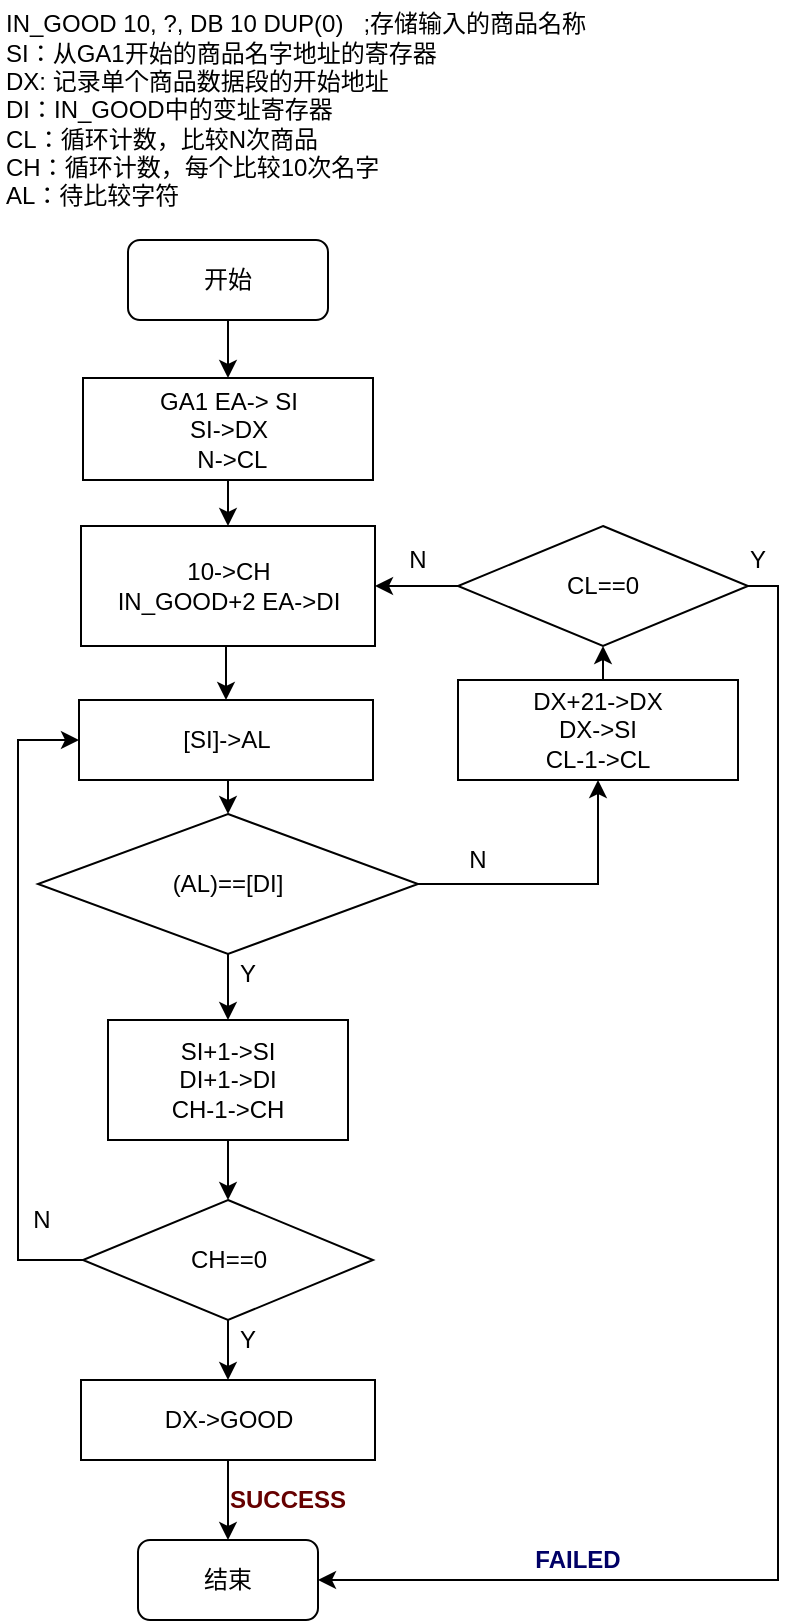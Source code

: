 <mxfile version="12.8.8" type="device"><diagram id="POsL4H6AtmNQdnc-9zwb" name="Page-1"><mxGraphModel dx="414" dy="525" grid="1" gridSize="10" guides="1" tooltips="1" connect="1" arrows="1" fold="1" page="1" pageScale="1" pageWidth="827" pageHeight="1169" math="0" shadow="0"><root><mxCell id="0"/><mxCell id="1" parent="0"/><mxCell id="3S8fi7fzz9YnUEJpleil-10" style="edgeStyle=orthogonalEdgeStyle;rounded=0;orthogonalLoop=1;jettySize=auto;html=1;exitX=0.5;exitY=1;exitDx=0;exitDy=0;" parent="1" source="3S8fi7fzz9YnUEJpleil-1" target="3S8fi7fzz9YnUEJpleil-3" edge="1"><mxGeometry relative="1" as="geometry"/></mxCell><mxCell id="3S8fi7fzz9YnUEJpleil-1" value="开始" style="rounded=1;whiteSpace=wrap;html=1;" parent="1" vertex="1"><mxGeometry x="225" y="240" width="100" height="40" as="geometry"/></mxCell><mxCell id="3S8fi7fzz9YnUEJpleil-2" value="结束" style="rounded=1;whiteSpace=wrap;html=1;" parent="1" vertex="1"><mxGeometry x="230" y="890" width="90" height="40" as="geometry"/></mxCell><mxCell id="3S8fi7fzz9YnUEJpleil-11" style="edgeStyle=orthogonalEdgeStyle;rounded=0;orthogonalLoop=1;jettySize=auto;html=1;" parent="1" source="3S8fi7fzz9YnUEJpleil-3" target="3S8fi7fzz9YnUEJpleil-6" edge="1"><mxGeometry relative="1" as="geometry"/></mxCell><mxCell id="3S8fi7fzz9YnUEJpleil-3" value="GA1 EA-&amp;gt; SI&lt;br&gt;SI-&amp;gt;DX&lt;br&gt;&amp;nbsp;N-&amp;gt;CL" style="rounded=0;whiteSpace=wrap;html=1;" parent="1" vertex="1"><mxGeometry x="202.5" y="309" width="145" height="51" as="geometry"/></mxCell><mxCell id="3S8fi7fzz9YnUEJpleil-12" style="edgeStyle=orthogonalEdgeStyle;rounded=0;orthogonalLoop=1;jettySize=auto;html=1;entryX=0.5;entryY=0;entryDx=0;entryDy=0;" parent="1" source="3S8fi7fzz9YnUEJpleil-6" target="cS2Itwyg6Cg3cIknt2KO-3" edge="1"><mxGeometry relative="1" as="geometry"><Array as="points"><mxPoint x="274" y="460"/><mxPoint x="274" y="460"/></Array></mxGeometry></mxCell><mxCell id="3S8fi7fzz9YnUEJpleil-6" value="10-&amp;gt;CH&lt;br&gt;IN_GOOD+2 EA-&amp;gt;DI" style="rounded=0;whiteSpace=wrap;html=1;" parent="1" vertex="1"><mxGeometry x="201.5" y="383" width="147" height="60" as="geometry"/></mxCell><mxCell id="3S8fi7fzz9YnUEJpleil-13" style="edgeStyle=orthogonalEdgeStyle;rounded=0;orthogonalLoop=1;jettySize=auto;html=1;entryX=0.5;entryY=0;entryDx=0;entryDy=0;" parent="1" source="3S8fi7fzz9YnUEJpleil-7" target="3S8fi7fzz9YnUEJpleil-8" edge="1"><mxGeometry relative="1" as="geometry"/></mxCell><mxCell id="3S8fi7fzz9YnUEJpleil-17" style="edgeStyle=orthogonalEdgeStyle;rounded=0;orthogonalLoop=1;jettySize=auto;html=1;exitX=1;exitY=0.5;exitDx=0;exitDy=0;entryX=0.5;entryY=1;entryDx=0;entryDy=0;" parent="1" source="3S8fi7fzz9YnUEJpleil-7" target="cS2Itwyg6Cg3cIknt2KO-10" edge="1"><mxGeometry relative="1" as="geometry"><mxPoint x="410" y="480" as="targetPoint"/><Array as="points"><mxPoint x="460" y="562"/></Array></mxGeometry></mxCell><mxCell id="3S8fi7fzz9YnUEJpleil-7" value="(AL)==[DI]" style="rhombus;whiteSpace=wrap;html=1;" parent="1" vertex="1"><mxGeometry x="180" y="527" width="190" height="70" as="geometry"/></mxCell><mxCell id="3S8fi7fzz9YnUEJpleil-14" style="edgeStyle=orthogonalEdgeStyle;rounded=0;orthogonalLoop=1;jettySize=auto;html=1;entryX=0.5;entryY=0;entryDx=0;entryDy=0;" parent="1" source="3S8fi7fzz9YnUEJpleil-8" target="3S8fi7fzz9YnUEJpleil-9" edge="1"><mxGeometry relative="1" as="geometry"/></mxCell><mxCell id="3S8fi7fzz9YnUEJpleil-8" value="SI+1-&amp;gt;SI&lt;br&gt;DI+1-&amp;gt;DI&lt;br&gt;CH-1-&amp;gt;CH" style="rounded=0;whiteSpace=wrap;html=1;" parent="1" vertex="1"><mxGeometry x="215" y="630" width="120" height="60" as="geometry"/></mxCell><mxCell id="3S8fi7fzz9YnUEJpleil-15" style="edgeStyle=orthogonalEdgeStyle;rounded=0;orthogonalLoop=1;jettySize=auto;html=1;entryX=0.5;entryY=0;entryDx=0;entryDy=0;" parent="1" source="3S8fi7fzz9YnUEJpleil-9" target="cS2Itwyg6Cg3cIknt2KO-7" edge="1"><mxGeometry relative="1" as="geometry"/></mxCell><mxCell id="3S8fi7fzz9YnUEJpleil-18" style="edgeStyle=orthogonalEdgeStyle;rounded=0;orthogonalLoop=1;jettySize=auto;html=1;entryX=0;entryY=0.5;entryDx=0;entryDy=0;" parent="1" source="3S8fi7fzz9YnUEJpleil-9" target="cS2Itwyg6Cg3cIknt2KO-3" edge="1"><mxGeometry relative="1" as="geometry"><mxPoint x="150" y="540" as="targetPoint"/><Array as="points"><mxPoint x="170" y="750"/><mxPoint x="170" y="490"/></Array></mxGeometry></mxCell><mxCell id="3S8fi7fzz9YnUEJpleil-9" value="CH==0" style="rhombus;whiteSpace=wrap;html=1;" parent="1" vertex="1"><mxGeometry x="202.5" y="720" width="145" height="60" as="geometry"/></mxCell><mxCell id="3S8fi7fzz9YnUEJpleil-16" value="Y" style="text;html=1;strokeColor=none;fillColor=none;align=center;verticalAlign=middle;whiteSpace=wrap;rounded=0;" parent="1" vertex="1"><mxGeometry x="265" y="597" width="40" height="20" as="geometry"/></mxCell><mxCell id="3S8fi7fzz9YnUEJpleil-19" value="Y" style="text;html=1;strokeColor=none;fillColor=none;align=center;verticalAlign=middle;whiteSpace=wrap;rounded=0;" parent="1" vertex="1"><mxGeometry x="265" y="780" width="40" height="20" as="geometry"/></mxCell><mxCell id="3S8fi7fzz9YnUEJpleil-20" value="N" style="text;html=1;strokeColor=none;fillColor=none;align=center;verticalAlign=middle;whiteSpace=wrap;rounded=0;" parent="1" vertex="1"><mxGeometry x="380" y="540" width="40" height="20" as="geometry"/></mxCell><mxCell id="3S8fi7fzz9YnUEJpleil-21" value="N" style="text;html=1;strokeColor=none;fillColor=none;align=center;verticalAlign=middle;whiteSpace=wrap;rounded=0;" parent="1" vertex="1"><mxGeometry x="161.5" y="720" width="40" height="20" as="geometry"/></mxCell><mxCell id="3S8fi7fzz9YnUEJpleil-36" value="IN_GOOD 10, ?, DB 10 DUP(0)&amp;nbsp; &amp;nbsp;;存储输入的商品名称&lt;br&gt;SI：从GA1开始的商品名字地址的寄存器&lt;br&gt;DX: 记录单个商品数据段的开始地址&lt;br&gt;DI：IN_GOOD中的变址寄存器&lt;br&gt;CL：循环计数，比较N次商品&lt;br&gt;CH：循环计数，每个比较10次名字&lt;br&gt;AL：待比较字符" style="text;html=1;strokeColor=none;fillColor=none;align=left;verticalAlign=middle;whiteSpace=wrap;rounded=0;" parent="1" vertex="1"><mxGeometry x="161.5" y="120" width="308.5" height="110" as="geometry"/></mxCell><mxCell id="cS2Itwyg6Cg3cIknt2KO-6" style="edgeStyle=orthogonalEdgeStyle;rounded=0;orthogonalLoop=1;jettySize=auto;html=1;exitX=0.5;exitY=1;exitDx=0;exitDy=0;entryX=0.5;entryY=0;entryDx=0;entryDy=0;" edge="1" parent="1" source="cS2Itwyg6Cg3cIknt2KO-3" target="3S8fi7fzz9YnUEJpleil-7"><mxGeometry relative="1" as="geometry"/></mxCell><mxCell id="cS2Itwyg6Cg3cIknt2KO-3" value="[SI]-&amp;gt;AL" style="rounded=0;whiteSpace=wrap;html=1;" vertex="1" parent="1"><mxGeometry x="200.5" y="470" width="147" height="40" as="geometry"/></mxCell><mxCell id="cS2Itwyg6Cg3cIknt2KO-8" style="edgeStyle=orthogonalEdgeStyle;rounded=0;orthogonalLoop=1;jettySize=auto;html=1;entryX=0.5;entryY=0;entryDx=0;entryDy=0;" edge="1" parent="1" source="cS2Itwyg6Cg3cIknt2KO-7" target="3S8fi7fzz9YnUEJpleil-2"><mxGeometry relative="1" as="geometry"/></mxCell><mxCell id="cS2Itwyg6Cg3cIknt2KO-7" value="DX-&amp;gt;GOOD" style="rounded=0;whiteSpace=wrap;html=1;" vertex="1" parent="1"><mxGeometry x="201.5" y="810" width="147" height="40" as="geometry"/></mxCell><mxCell id="cS2Itwyg6Cg3cIknt2KO-11" style="edgeStyle=orthogonalEdgeStyle;rounded=0;orthogonalLoop=1;jettySize=auto;html=1;exitX=0.5;exitY=0;exitDx=0;exitDy=0;entryX=0.5;entryY=1;entryDx=0;entryDy=0;" edge="1" parent="1" source="cS2Itwyg6Cg3cIknt2KO-10" target="cS2Itwyg6Cg3cIknt2KO-13"><mxGeometry relative="1" as="geometry"/></mxCell><mxCell id="cS2Itwyg6Cg3cIknt2KO-10" value="DX+21-&amp;gt;DX&lt;br&gt;DX-&amp;gt;SI&lt;br&gt;CL-1-&amp;gt;CL" style="rounded=0;whiteSpace=wrap;html=1;" vertex="1" parent="1"><mxGeometry x="390" y="460" width="140" height="50" as="geometry"/></mxCell><mxCell id="cS2Itwyg6Cg3cIknt2KO-14" style="edgeStyle=orthogonalEdgeStyle;rounded=0;orthogonalLoop=1;jettySize=auto;html=1;exitX=0;exitY=0.5;exitDx=0;exitDy=0;entryX=1;entryY=0.5;entryDx=0;entryDy=0;" edge="1" parent="1" source="cS2Itwyg6Cg3cIknt2KO-13" target="3S8fi7fzz9YnUEJpleil-6"><mxGeometry relative="1" as="geometry"/></mxCell><mxCell id="cS2Itwyg6Cg3cIknt2KO-15" style="edgeStyle=orthogonalEdgeStyle;rounded=0;orthogonalLoop=1;jettySize=auto;html=1;entryX=1;entryY=0.5;entryDx=0;entryDy=0;" edge="1" parent="1" source="cS2Itwyg6Cg3cIknt2KO-13" target="3S8fi7fzz9YnUEJpleil-2"><mxGeometry relative="1" as="geometry"><Array as="points"><mxPoint x="550" y="413"/><mxPoint x="550" y="910"/></Array></mxGeometry></mxCell><mxCell id="cS2Itwyg6Cg3cIknt2KO-13" value="CL==0" style="rhombus;whiteSpace=wrap;html=1;" vertex="1" parent="1"><mxGeometry x="390" y="383" width="145" height="60" as="geometry"/></mxCell><mxCell id="cS2Itwyg6Cg3cIknt2KO-16" value="Y" style="text;html=1;strokeColor=none;fillColor=none;align=center;verticalAlign=middle;whiteSpace=wrap;rounded=0;" vertex="1" parent="1"><mxGeometry x="520" y="390" width="40" height="20" as="geometry"/></mxCell><mxCell id="cS2Itwyg6Cg3cIknt2KO-17" value="N" style="text;html=1;strokeColor=none;fillColor=none;align=center;verticalAlign=middle;whiteSpace=wrap;rounded=0;" vertex="1" parent="1"><mxGeometry x="350" y="390" width="40" height="20" as="geometry"/></mxCell><mxCell id="cS2Itwyg6Cg3cIknt2KO-18" value="&lt;b&gt;&lt;font color=&quot;#000066&quot;&gt;FAILED&lt;/font&gt;&lt;/b&gt;" style="text;html=1;strokeColor=none;fillColor=none;align=center;verticalAlign=middle;whiteSpace=wrap;rounded=0;" vertex="1" parent="1"><mxGeometry x="430" y="890" width="40" height="20" as="geometry"/></mxCell><mxCell id="cS2Itwyg6Cg3cIknt2KO-19" value="&lt;b&gt;&lt;font color=&quot;#660000&quot;&gt;SUCCESS&lt;/font&gt;&lt;/b&gt;" style="text;html=1;strokeColor=none;fillColor=none;align=center;verticalAlign=middle;whiteSpace=wrap;rounded=0;" vertex="1" parent="1"><mxGeometry x="285" y="860" width="40" height="20" as="geometry"/></mxCell></root></mxGraphModel></diagram></mxfile>